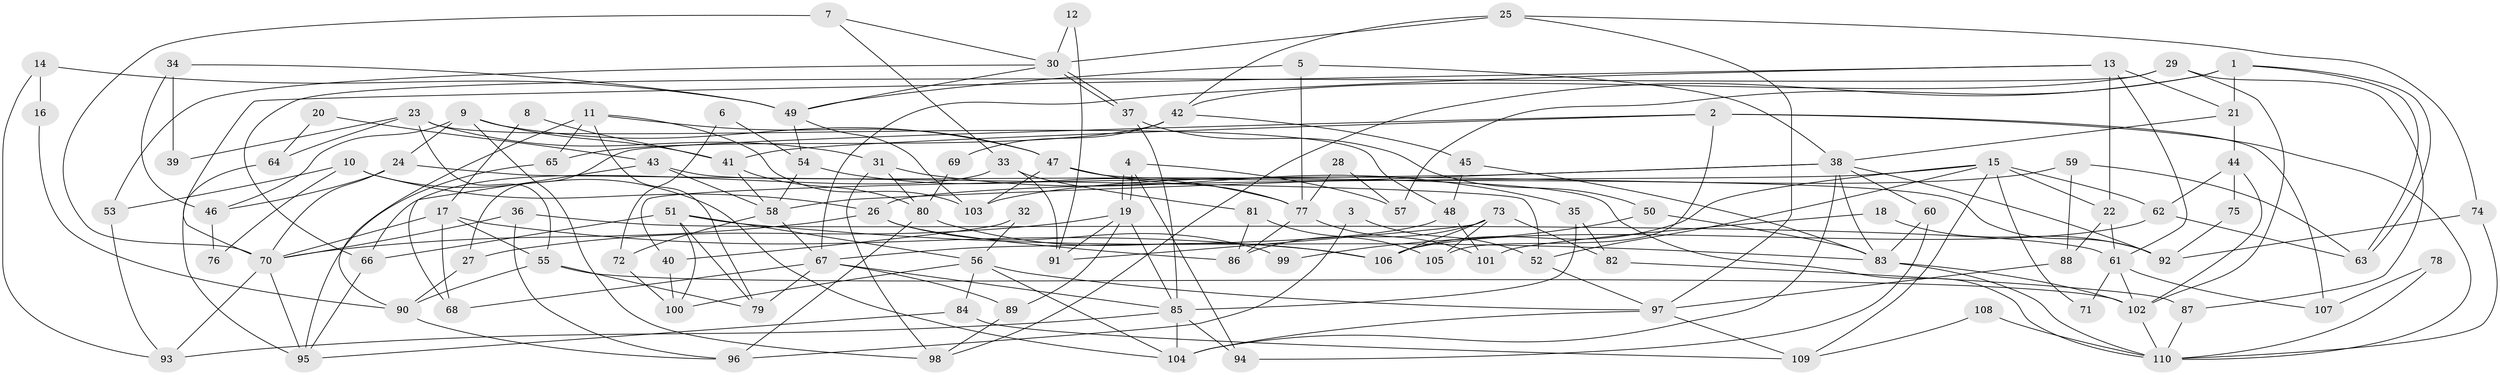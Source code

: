 // Generated by graph-tools (version 1.1) at 2025/26/03/09/25 03:26:14]
// undirected, 110 vertices, 220 edges
graph export_dot {
graph [start="1"]
  node [color=gray90,style=filled];
  1;
  2;
  3;
  4;
  5;
  6;
  7;
  8;
  9;
  10;
  11;
  12;
  13;
  14;
  15;
  16;
  17;
  18;
  19;
  20;
  21;
  22;
  23;
  24;
  25;
  26;
  27;
  28;
  29;
  30;
  31;
  32;
  33;
  34;
  35;
  36;
  37;
  38;
  39;
  40;
  41;
  42;
  43;
  44;
  45;
  46;
  47;
  48;
  49;
  50;
  51;
  52;
  53;
  54;
  55;
  56;
  57;
  58;
  59;
  60;
  61;
  62;
  63;
  64;
  65;
  66;
  67;
  68;
  69;
  70;
  71;
  72;
  73;
  74;
  75;
  76;
  77;
  78;
  79;
  80;
  81;
  82;
  83;
  84;
  85;
  86;
  87;
  88;
  89;
  90;
  91;
  92;
  93;
  94;
  95;
  96;
  97;
  98;
  99;
  100;
  101;
  102;
  103;
  104;
  105;
  106;
  107;
  108;
  109;
  110;
  1 -- 63;
  1 -- 63;
  1 -- 98;
  1 -- 21;
  1 -- 57;
  2 -- 41;
  2 -- 110;
  2 -- 27;
  2 -- 105;
  2 -- 107;
  3 -- 96;
  3 -- 52;
  4 -- 19;
  4 -- 19;
  4 -- 94;
  4 -- 57;
  5 -- 38;
  5 -- 77;
  5 -- 49;
  6 -- 72;
  6 -- 54;
  7 -- 30;
  7 -- 33;
  7 -- 70;
  8 -- 17;
  8 -- 41;
  9 -- 24;
  9 -- 47;
  9 -- 41;
  9 -- 46;
  9 -- 98;
  10 -- 104;
  10 -- 26;
  10 -- 53;
  10 -- 76;
  11 -- 90;
  11 -- 103;
  11 -- 47;
  11 -- 65;
  11 -- 79;
  12 -- 91;
  12 -- 30;
  13 -- 67;
  13 -- 21;
  13 -- 22;
  13 -- 61;
  13 -- 70;
  14 -- 93;
  14 -- 49;
  14 -- 16;
  15 -- 106;
  15 -- 22;
  15 -- 26;
  15 -- 52;
  15 -- 62;
  15 -- 71;
  15 -- 109;
  16 -- 90;
  17 -- 70;
  17 -- 55;
  17 -- 68;
  17 -- 106;
  18 -- 92;
  18 -- 101;
  19 -- 85;
  19 -- 27;
  19 -- 89;
  19 -- 91;
  20 -- 43;
  20 -- 64;
  21 -- 38;
  21 -- 44;
  22 -- 88;
  22 -- 61;
  23 -- 55;
  23 -- 48;
  23 -- 31;
  23 -- 39;
  23 -- 64;
  24 -- 70;
  24 -- 52;
  24 -- 46;
  25 -- 74;
  25 -- 42;
  25 -- 30;
  25 -- 97;
  26 -- 70;
  26 -- 86;
  26 -- 99;
  27 -- 90;
  28 -- 57;
  28 -- 77;
  29 -- 102;
  29 -- 66;
  29 -- 42;
  29 -- 87;
  30 -- 37;
  30 -- 37;
  30 -- 49;
  30 -- 53;
  31 -- 98;
  31 -- 35;
  31 -- 80;
  32 -- 40;
  32 -- 56;
  33 -- 91;
  33 -- 81;
  33 -- 66;
  34 -- 49;
  34 -- 46;
  34 -- 39;
  35 -- 85;
  35 -- 82;
  36 -- 61;
  36 -- 70;
  36 -- 96;
  37 -- 85;
  37 -- 50;
  38 -- 104;
  38 -- 58;
  38 -- 40;
  38 -- 60;
  38 -- 83;
  38 -- 92;
  40 -- 100;
  41 -- 80;
  41 -- 58;
  42 -- 65;
  42 -- 45;
  42 -- 69;
  43 -- 68;
  43 -- 110;
  43 -- 58;
  44 -- 102;
  44 -- 62;
  44 -- 75;
  45 -- 83;
  45 -- 48;
  46 -- 76;
  47 -- 77;
  47 -- 92;
  47 -- 103;
  48 -- 67;
  48 -- 101;
  49 -- 54;
  49 -- 103;
  50 -- 83;
  50 -- 99;
  51 -- 66;
  51 -- 79;
  51 -- 56;
  51 -- 83;
  51 -- 100;
  52 -- 97;
  53 -- 93;
  54 -- 58;
  54 -- 77;
  55 -- 90;
  55 -- 102;
  55 -- 79;
  56 -- 97;
  56 -- 84;
  56 -- 100;
  56 -- 104;
  58 -- 67;
  58 -- 72;
  59 -- 103;
  59 -- 63;
  59 -- 88;
  60 -- 83;
  60 -- 94;
  61 -- 71;
  61 -- 102;
  61 -- 107;
  62 -- 63;
  62 -- 106;
  64 -- 95;
  65 -- 95;
  66 -- 95;
  67 -- 79;
  67 -- 68;
  67 -- 85;
  67 -- 89;
  69 -- 80;
  70 -- 93;
  70 -- 95;
  72 -- 100;
  73 -- 82;
  73 -- 106;
  73 -- 86;
  73 -- 91;
  73 -- 105;
  74 -- 92;
  74 -- 110;
  75 -- 92;
  77 -- 86;
  77 -- 101;
  78 -- 107;
  78 -- 110;
  80 -- 106;
  80 -- 96;
  81 -- 86;
  81 -- 105;
  82 -- 87;
  83 -- 102;
  83 -- 110;
  84 -- 109;
  84 -- 95;
  85 -- 93;
  85 -- 94;
  85 -- 104;
  87 -- 110;
  88 -- 97;
  89 -- 98;
  90 -- 96;
  97 -- 104;
  97 -- 109;
  102 -- 110;
  108 -- 109;
  108 -- 110;
}
